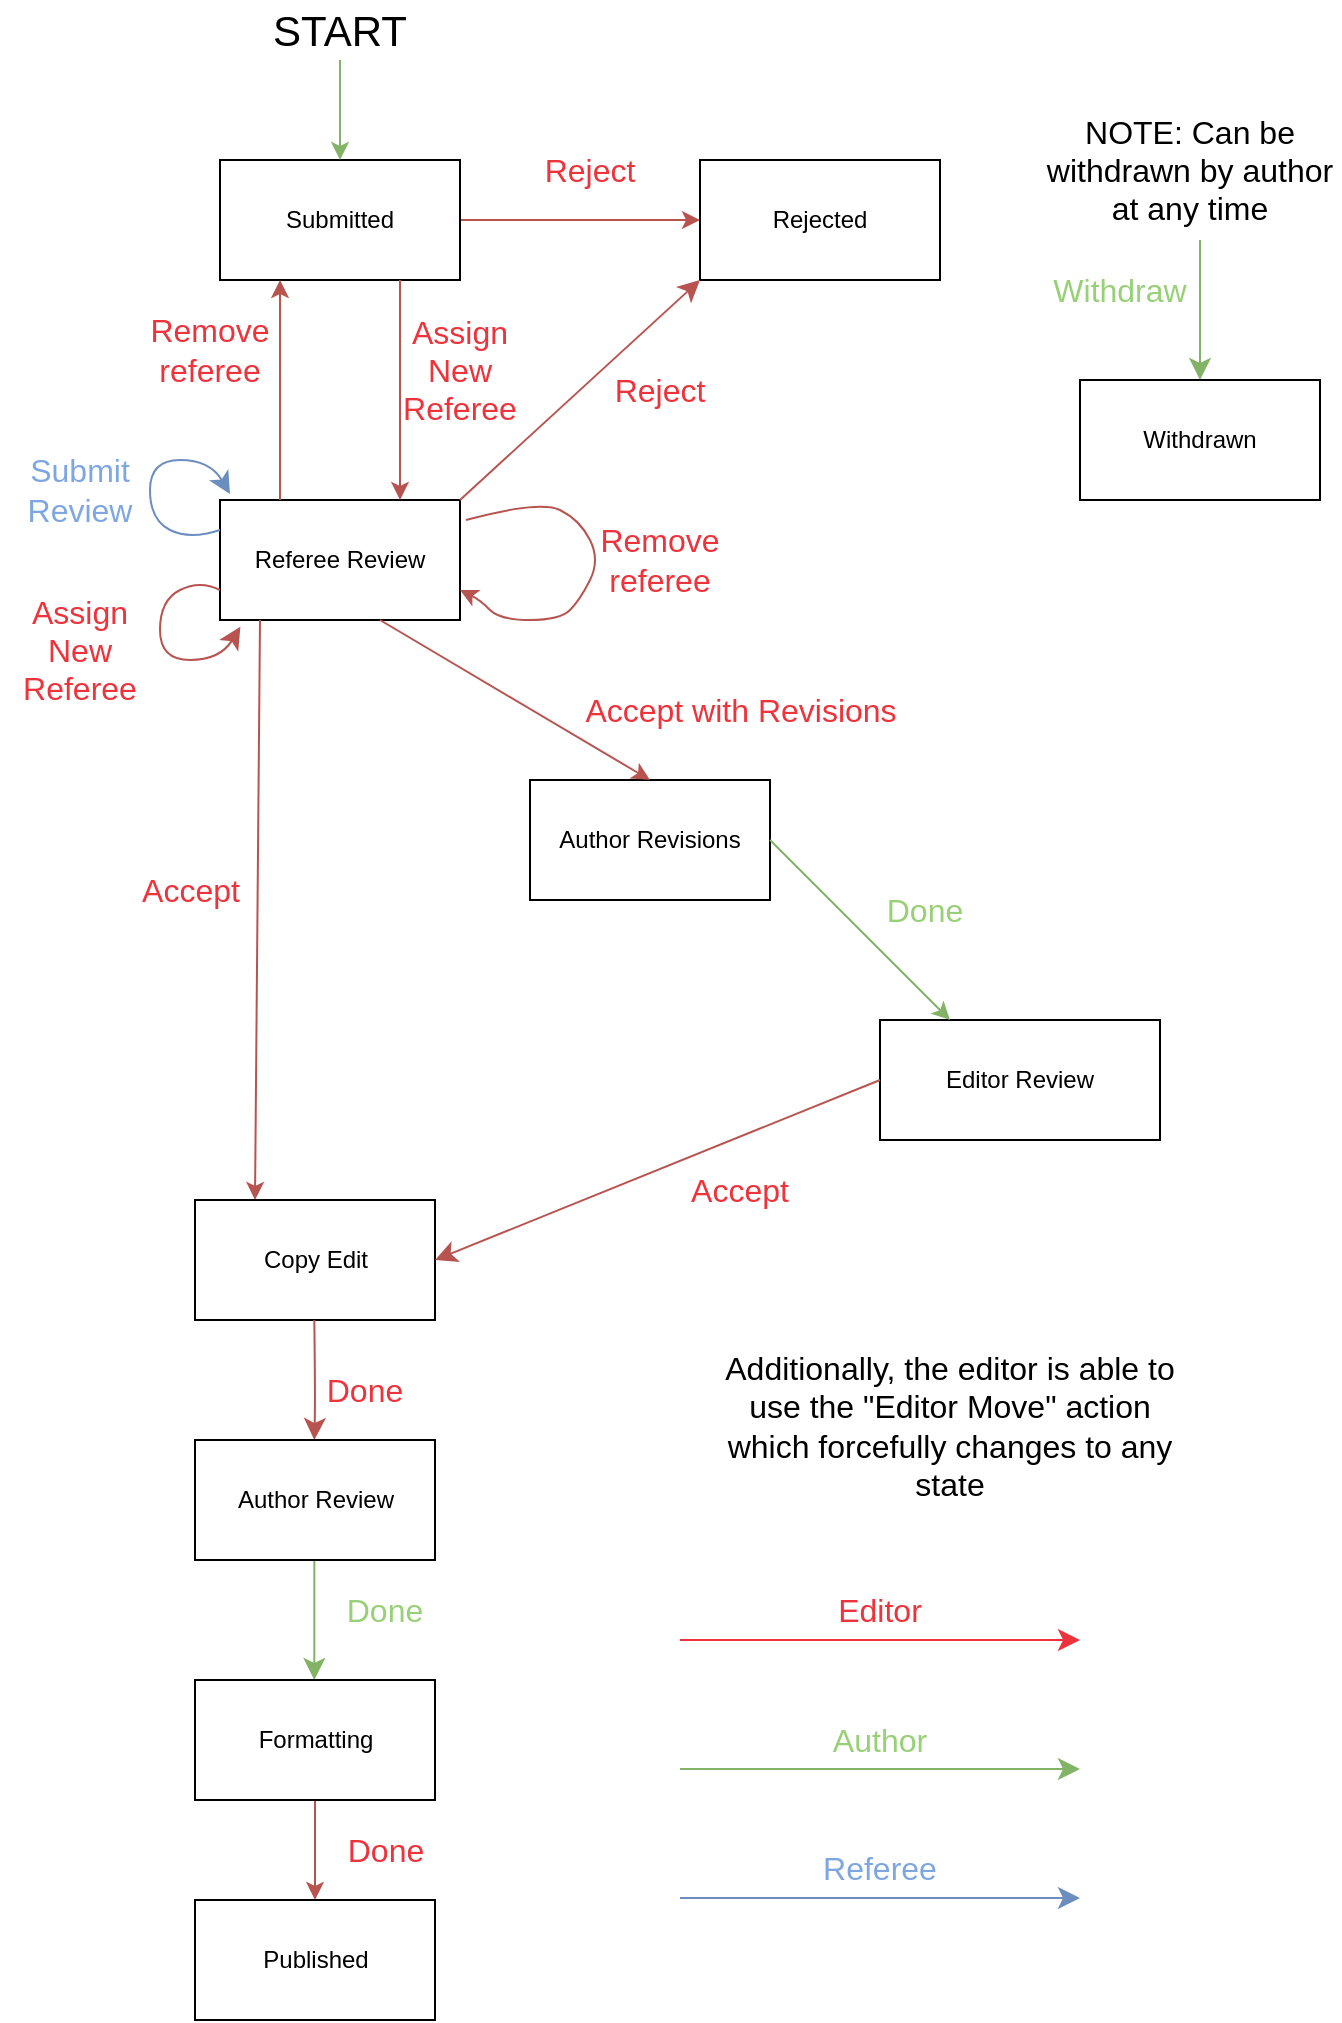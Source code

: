 <mxfile version="24.7.16">
  <diagram id="C5RBs43oDa-KdzZeNtuy" name="Page-1">
    <mxGraphModel dx="2467" dy="1852" grid="1" gridSize="10" guides="1" tooltips="1" connect="1" arrows="1" fold="1" page="0" pageScale="1" pageWidth="827" pageHeight="1169" math="0" shadow="0">
      <root>
        <mxCell id="WIyWlLk6GJQsqaUBKTNV-0" />
        <mxCell id="WIyWlLk6GJQsqaUBKTNV-1" parent="WIyWlLk6GJQsqaUBKTNV-0" />
        <mxCell id="ha09b_qebTmNtz7dc31P-0" value="Referee Review" style="rounded=0;whiteSpace=wrap;html=1;" parent="WIyWlLk6GJQsqaUBKTNV-1" vertex="1">
          <mxGeometry x="-550" y="-190" width="120" height="60" as="geometry" />
        </mxCell>
        <mxCell id="ha09b_qebTmNtz7dc31P-1" value="&lt;div&gt;Author Revisions&lt;/div&gt;" style="rounded=0;whiteSpace=wrap;html=1;" parent="WIyWlLk6GJQsqaUBKTNV-1" vertex="1">
          <mxGeometry x="-395" y="-50" width="120" height="60" as="geometry" />
        </mxCell>
        <mxCell id="ha09b_qebTmNtz7dc31P-2" value="" style="endArrow=classic;html=1;rounded=0;exitX=0.25;exitY=1;exitDx=0;exitDy=0;entryX=0.25;entryY=0;entryDx=0;entryDy=0;fillColor=#f8cecc;strokeColor=#b85450;" parent="WIyWlLk6GJQsqaUBKTNV-1" target="ha09b_qebTmNtz7dc31P-20" edge="1">
          <mxGeometry width="50" height="50" relative="1" as="geometry">
            <mxPoint x="-530" y="-130" as="sourcePoint" />
            <mxPoint x="-520" y="-80" as="targetPoint" />
          </mxGeometry>
        </mxCell>
        <mxCell id="ha09b_qebTmNtz7dc31P-3" value="" style="endArrow=classic;html=1;rounded=0;entryX=0.5;entryY=0;entryDx=0;entryDy=0;exitX=0.75;exitY=1;exitDx=0;exitDy=0;fillColor=#f8cecc;strokeColor=#b85450;" parent="WIyWlLk6GJQsqaUBKTNV-1" target="ha09b_qebTmNtz7dc31P-1" edge="1">
          <mxGeometry width="50" height="50" relative="1" as="geometry">
            <mxPoint x="-470" y="-130" as="sourcePoint" />
            <mxPoint x="-520" y="-80" as="targetPoint" />
          </mxGeometry>
        </mxCell>
        <mxCell id="ha09b_qebTmNtz7dc31P-4" value="Accept with Revisions" style="text;html=1;align=center;verticalAlign=middle;resizable=0;points=[];autosize=1;strokeColor=none;fillColor=none;fontSize=16;fontColor=#ED333B;" parent="WIyWlLk6GJQsqaUBKTNV-1" vertex="1">
          <mxGeometry x="-380" y="-100" width="180" height="30" as="geometry" />
        </mxCell>
        <mxCell id="ha09b_qebTmNtz7dc31P-5" value="&lt;div style=&quot;font-size: 16px;&quot;&gt;Accept&lt;/div&gt;" style="text;html=1;align=center;verticalAlign=middle;resizable=0;points=[];autosize=1;strokeColor=none;fillColor=none;fontSize=16;fontColor=#ED333B;" parent="WIyWlLk6GJQsqaUBKTNV-1" vertex="1">
          <mxGeometry x="-600" y="-10" width="70" height="30" as="geometry" />
        </mxCell>
        <mxCell id="ha09b_qebTmNtz7dc31P-6" value="Editor Review" style="rounded=0;whiteSpace=wrap;html=1;" parent="WIyWlLk6GJQsqaUBKTNV-1" vertex="1">
          <mxGeometry x="-220" y="70" width="140" height="60" as="geometry" />
        </mxCell>
        <mxCell id="ha09b_qebTmNtz7dc31P-7" value="" style="endArrow=classic;html=1;rounded=0;entryX=0.25;entryY=0;entryDx=0;entryDy=0;exitX=1;exitY=0.5;exitDx=0;exitDy=0;fillColor=#d5e8d4;strokeColor=#82b366;" parent="WIyWlLk6GJQsqaUBKTNV-1" source="ha09b_qebTmNtz7dc31P-1" target="ha09b_qebTmNtz7dc31P-6" edge="1">
          <mxGeometry width="50" height="50" relative="1" as="geometry">
            <mxPoint x="-270" y="-30" as="sourcePoint" />
            <mxPoint x="-247.5" y="135" as="targetPoint" />
          </mxGeometry>
        </mxCell>
        <mxCell id="ha09b_qebTmNtz7dc31P-9" value="Assign New Referee" style="text;html=1;align=center;verticalAlign=middle;whiteSpace=wrap;rounded=0;fontSize=16;fontColor=#ED333B;" parent="WIyWlLk6GJQsqaUBKTNV-1" vertex="1">
          <mxGeometry x="-660" y="-130" width="80" height="30" as="geometry" />
        </mxCell>
        <mxCell id="ha09b_qebTmNtz7dc31P-10" style="edgeStyle=orthogonalEdgeStyle;rounded=0;orthogonalLoop=1;jettySize=auto;html=1;entryX=0;entryY=0.5;entryDx=0;entryDy=0;fillColor=#f8cecc;strokeColor=#b85450;" parent="WIyWlLk6GJQsqaUBKTNV-1" source="ha09b_qebTmNtz7dc31P-11" target="ha09b_qebTmNtz7dc31P-12" edge="1">
          <mxGeometry relative="1" as="geometry" />
        </mxCell>
        <mxCell id="ha09b_qebTmNtz7dc31P-11" value="Submitted" style="rounded=0;whiteSpace=wrap;html=1;" parent="WIyWlLk6GJQsqaUBKTNV-1" vertex="1">
          <mxGeometry x="-550" y="-360" width="120" height="60" as="geometry" />
        </mxCell>
        <mxCell id="ha09b_qebTmNtz7dc31P-12" value="Rejected" style="rounded=0;whiteSpace=wrap;html=1;" parent="WIyWlLk6GJQsqaUBKTNV-1" vertex="1">
          <mxGeometry x="-310" y="-360" width="120" height="60" as="geometry" />
        </mxCell>
        <mxCell id="ha09b_qebTmNtz7dc31P-13" value="&lt;div style=&quot;font-size: 16px;&quot;&gt;Reject&lt;/div&gt;" style="text;html=1;align=center;verticalAlign=middle;whiteSpace=wrap;rounded=0;fontSize=16;fontColor=#ED333B;" parent="WIyWlLk6GJQsqaUBKTNV-1" vertex="1">
          <mxGeometry x="-395" y="-370" width="60" height="30" as="geometry" />
        </mxCell>
        <mxCell id="ha09b_qebTmNtz7dc31P-14" value="" style="endArrow=classic;html=1;rounded=0;exitX=0.75;exitY=1;exitDx=0;exitDy=0;entryX=0.75;entryY=0;entryDx=0;entryDy=0;fillColor=#f8cecc;strokeColor=#b85450;" parent="WIyWlLk6GJQsqaUBKTNV-1" target="ha09b_qebTmNtz7dc31P-0" edge="1">
          <mxGeometry width="50" height="50" relative="1" as="geometry">
            <mxPoint x="-459.997" y="-300" as="sourcePoint" />
            <mxPoint x="-490" y="-270" as="targetPoint" />
          </mxGeometry>
        </mxCell>
        <mxCell id="ha09b_qebTmNtz7dc31P-15" value="" style="endArrow=classic;html=1;rounded=0;exitX=0.25;exitY=0;exitDx=0;exitDy=0;entryX=0.25;entryY=1;entryDx=0;entryDy=0;fillColor=#f8cecc;strokeColor=#b85450;" parent="WIyWlLk6GJQsqaUBKTNV-1" source="ha09b_qebTmNtz7dc31P-0" edge="1">
          <mxGeometry width="50" height="50" relative="1" as="geometry">
            <mxPoint x="-540" y="-220" as="sourcePoint" />
            <mxPoint x="-519.997" y="-300" as="targetPoint" />
          </mxGeometry>
        </mxCell>
        <mxCell id="ha09b_qebTmNtz7dc31P-16" value="Assign New Referee" style="text;html=1;align=center;verticalAlign=middle;whiteSpace=wrap;rounded=0;fontSize=16;fontColor=#ED333B;" parent="WIyWlLk6GJQsqaUBKTNV-1" vertex="1">
          <mxGeometry x="-460" y="-270" width="60" height="30" as="geometry" />
        </mxCell>
        <mxCell id="ha09b_qebTmNtz7dc31P-17" value="Remove referee" style="text;html=1;align=center;verticalAlign=middle;whiteSpace=wrap;rounded=0;fontSize=16;fontColor=#ED333B;" parent="WIyWlLk6GJQsqaUBKTNV-1" vertex="1">
          <mxGeometry x="-590" y="-290" width="70" height="50" as="geometry" />
        </mxCell>
        <mxCell id="ha09b_qebTmNtz7dc31P-18" value="&lt;div style=&quot;font-size: 16px;&quot;&gt;Remove referee&lt;/div&gt;" style="text;html=1;align=center;verticalAlign=middle;whiteSpace=wrap;rounded=0;fontSize=16;fontColor=#ED333B;" parent="WIyWlLk6GJQsqaUBKTNV-1" vertex="1">
          <mxGeometry x="-360" y="-175" width="60" height="30" as="geometry" />
        </mxCell>
        <mxCell id="ha09b_qebTmNtz7dc31P-42" style="edgeStyle=none;curved=1;rounded=0;orthogonalLoop=1;jettySize=auto;html=1;exitX=0.5;exitY=1;exitDx=0;exitDy=0;entryX=0.5;entryY=0;entryDx=0;entryDy=0;fontSize=12;startSize=8;endSize=8;fillColor=#d5e8d4;strokeColor=#82b366;" parent="WIyWlLk6GJQsqaUBKTNV-1" edge="1">
          <mxGeometry relative="1" as="geometry">
            <mxPoint x="-502.84" y="340" as="sourcePoint" />
            <mxPoint x="-502.84" y="400.0" as="targetPoint" />
          </mxGeometry>
        </mxCell>
        <mxCell id="ha09b_qebTmNtz7dc31P-20" value="Copy Edit" style="rounded=0;whiteSpace=wrap;html=1;" parent="WIyWlLk6GJQsqaUBKTNV-1" vertex="1">
          <mxGeometry x="-562.5" y="160" width="120" height="60" as="geometry" />
        </mxCell>
        <mxCell id="ha09b_qebTmNtz7dc31P-21" style="edgeStyle=orthogonalEdgeStyle;rounded=0;orthogonalLoop=1;jettySize=auto;html=1;entryX=0.5;entryY=0;entryDx=0;entryDy=0;fillColor=#f8cecc;strokeColor=#b85450;" parent="WIyWlLk6GJQsqaUBKTNV-1" source="ha09b_qebTmNtz7dc31P-22" target="ha09b_qebTmNtz7dc31P-23" edge="1">
          <mxGeometry relative="1" as="geometry" />
        </mxCell>
        <mxCell id="ha09b_qebTmNtz7dc31P-22" value="Formatting" style="rounded=0;whiteSpace=wrap;html=1;" parent="WIyWlLk6GJQsqaUBKTNV-1" vertex="1">
          <mxGeometry x="-562.5" y="400" width="120" height="60" as="geometry" />
        </mxCell>
        <mxCell id="ha09b_qebTmNtz7dc31P-23" value="Published" style="rounded=0;whiteSpace=wrap;html=1;" parent="WIyWlLk6GJQsqaUBKTNV-1" vertex="1">
          <mxGeometry x="-562.5" y="510" width="120" height="60" as="geometry" />
        </mxCell>
        <mxCell id="ha09b_qebTmNtz7dc31P-26" value="Done" style="text;html=1;align=center;verticalAlign=middle;whiteSpace=wrap;rounded=0;fontSize=16;fontColor=#97D077;" parent="WIyWlLk6GJQsqaUBKTNV-1" vertex="1">
          <mxGeometry x="-510" y="350" width="85" height="30" as="geometry" />
        </mxCell>
        <mxCell id="ha09b_qebTmNtz7dc31P-27" value="Done" style="text;html=1;align=center;verticalAlign=middle;whiteSpace=wrap;rounded=0;fontSize=16;fontColor=#ED333B;" parent="WIyWlLk6GJQsqaUBKTNV-1" vertex="1">
          <mxGeometry x="-497.5" y="470" width="60" height="30" as="geometry" />
        </mxCell>
        <mxCell id="ha09b_qebTmNtz7dc31P-28" value="" style="endArrow=classic;html=1;rounded=0;entryX=0.5;entryY=0;entryDx=0;entryDy=0;fontColor=#97D077;fillColor=#d5e8d4;strokeColor=#82b366;" parent="WIyWlLk6GJQsqaUBKTNV-1" target="ha09b_qebTmNtz7dc31P-11" edge="1">
          <mxGeometry width="50" height="50" relative="1" as="geometry">
            <mxPoint x="-490" y="-410" as="sourcePoint" />
            <mxPoint x="-320" y="-280" as="targetPoint" />
          </mxGeometry>
        </mxCell>
        <mxCell id="ha09b_qebTmNtz7dc31P-29" value="&lt;font style=&quot;font-size: 21px;&quot;&gt;START&lt;/font&gt;" style="text;html=1;align=center;verticalAlign=middle;whiteSpace=wrap;rounded=0;" parent="WIyWlLk6GJQsqaUBKTNV-1" vertex="1">
          <mxGeometry x="-520" y="-440" width="60" height="30" as="geometry" />
        </mxCell>
        <mxCell id="ha09b_qebTmNtz7dc31P-30" value="" style="curved=1;endArrow=classic;html=1;rounded=0;exitX=-0.024;exitY=0.16;exitDx=0;exitDy=0;entryX=0;entryY=0.75;entryDx=0;entryDy=0;exitPerimeter=0;fillColor=#f8cecc;strokeColor=#b85450;" parent="WIyWlLk6GJQsqaUBKTNV-1" edge="1">
          <mxGeometry width="50" height="50" relative="1" as="geometry">
            <mxPoint x="-427" y="-180" as="sourcePoint" />
            <mxPoint x="-430" y="-145" as="targetPoint" />
            <Array as="points">
              <mxPoint x="-390" y="-190" />
              <mxPoint x="-370" y="-180" />
              <mxPoint x="-360" y="-160" />
              <mxPoint x="-370" y="-140" />
              <mxPoint x="-380" y="-130" />
              <mxPoint x="-410" y="-130" />
              <mxPoint x="-420" y="-140" />
            </Array>
          </mxGeometry>
        </mxCell>
        <mxCell id="ha09b_qebTmNtz7dc31P-31" value="" style="endArrow=classic;html=1;rounded=0;fontSize=12;startSize=8;endSize=8;curved=1;fillColor=#d5e8d4;strokeColor=#82b366;" parent="WIyWlLk6GJQsqaUBKTNV-1" edge="1">
          <mxGeometry width="50" height="50" relative="1" as="geometry">
            <mxPoint x="-60" y="-320" as="sourcePoint" />
            <mxPoint x="-60" y="-250" as="targetPoint" />
          </mxGeometry>
        </mxCell>
        <mxCell id="ha09b_qebTmNtz7dc31P-32" value="Withdrawn" style="rounded=0;whiteSpace=wrap;html=1;" parent="WIyWlLk6GJQsqaUBKTNV-1" vertex="1">
          <mxGeometry x="-120" y="-250" width="120" height="60" as="geometry" />
        </mxCell>
        <mxCell id="ha09b_qebTmNtz7dc31P-33" value="" style="endArrow=classic;html=1;rounded=0;fontSize=12;startSize=8;endSize=8;curved=1;entryX=0;entryY=1;entryDx=0;entryDy=0;fillColor=#f8cecc;strokeColor=#b85450;" parent="WIyWlLk6GJQsqaUBKTNV-1" target="ha09b_qebTmNtz7dc31P-12" edge="1">
          <mxGeometry width="50" height="50" relative="1" as="geometry">
            <mxPoint x="-430" y="-190" as="sourcePoint" />
            <mxPoint x="-380" y="-240" as="targetPoint" />
          </mxGeometry>
        </mxCell>
        <mxCell id="ha09b_qebTmNtz7dc31P-34" value="Reject" style="text;html=1;align=center;verticalAlign=middle;whiteSpace=wrap;rounded=0;fontSize=16;fontColor=#ED333B;" parent="WIyWlLk6GJQsqaUBKTNV-1" vertex="1">
          <mxGeometry x="-360" y="-260" width="60" height="30" as="geometry" />
        </mxCell>
        <mxCell id="ha09b_qebTmNtz7dc31P-35" value="NOTE: Can be withdrawn by author at any time" style="text;html=1;align=center;verticalAlign=middle;whiteSpace=wrap;rounded=0;fontSize=16;" parent="WIyWlLk6GJQsqaUBKTNV-1" vertex="1">
          <mxGeometry x="-140" y="-370" width="150" height="30" as="geometry" />
        </mxCell>
        <mxCell id="ha09b_qebTmNtz7dc31P-36" value="Withdraw" style="text;html=1;align=center;verticalAlign=middle;whiteSpace=wrap;rounded=0;fontSize=16;fontColor=#97D077;" parent="WIyWlLk6GJQsqaUBKTNV-1" vertex="1">
          <mxGeometry x="-130" y="-310" width="60" height="30" as="geometry" />
        </mxCell>
        <mxCell id="ha09b_qebTmNtz7dc31P-37" value="Done" style="text;html=1;align=center;verticalAlign=middle;whiteSpace=wrap;rounded=0;fontSize=16;fontColor=#97D077;" parent="WIyWlLk6GJQsqaUBKTNV-1" vertex="1">
          <mxGeometry x="-250" width="105" height="30" as="geometry" />
        </mxCell>
        <mxCell id="ha09b_qebTmNtz7dc31P-38" value="" style="endArrow=classic;html=1;rounded=0;fontSize=12;startSize=8;endSize=8;curved=1;exitX=0;exitY=0.5;exitDx=0;exitDy=0;entryX=1;entryY=0.5;entryDx=0;entryDy=0;fillColor=#f8cecc;strokeColor=#b85450;" parent="WIyWlLk6GJQsqaUBKTNV-1" source="ha09b_qebTmNtz7dc31P-6" target="ha09b_qebTmNtz7dc31P-20" edge="1">
          <mxGeometry width="50" height="50" relative="1" as="geometry">
            <mxPoint x="-220" y="190" as="sourcePoint" />
            <mxPoint x="-60" y="170" as="targetPoint" />
          </mxGeometry>
        </mxCell>
        <mxCell id="ha09b_qebTmNtz7dc31P-39" value="&lt;div&gt;Accept&lt;/div&gt;" style="text;html=1;align=center;verticalAlign=middle;whiteSpace=wrap;rounded=0;fontSize=16;fontColor=#ED333B;" parent="WIyWlLk6GJQsqaUBKTNV-1" vertex="1">
          <mxGeometry x="-320" y="140" width="60" height="30" as="geometry" />
        </mxCell>
        <mxCell id="ha09b_qebTmNtz7dc31P-43" style="edgeStyle=none;curved=1;rounded=0;orthogonalLoop=1;jettySize=auto;html=1;exitX=0.5;exitY=1;exitDx=0;exitDy=0;entryX=0.5;entryY=0;entryDx=0;entryDy=0;fontSize=12;startSize=8;endSize=8;fillColor=#f8cecc;strokeColor=#b85450;" parent="WIyWlLk6GJQsqaUBKTNV-1" edge="1">
          <mxGeometry relative="1" as="geometry">
            <mxPoint x="-502.84" y="220.0" as="sourcePoint" />
            <mxPoint x="-502.84" y="280.0" as="targetPoint" />
            <Array as="points">
              <mxPoint x="-502.34" y="260" />
            </Array>
          </mxGeometry>
        </mxCell>
        <mxCell id="ha09b_qebTmNtz7dc31P-41" value="Author Review" style="rounded=0;whiteSpace=wrap;html=1;" parent="WIyWlLk6GJQsqaUBKTNV-1" vertex="1">
          <mxGeometry x="-562.5" y="280" width="120" height="60" as="geometry" />
        </mxCell>
        <mxCell id="ha09b_qebTmNtz7dc31P-44" value="Done" style="text;html=1;align=center;verticalAlign=middle;whiteSpace=wrap;rounded=0;fontSize=16;fontColor=#ED333B;" parent="WIyWlLk6GJQsqaUBKTNV-1" vertex="1">
          <mxGeometry x="-520" y="240" width="85" height="30" as="geometry" />
        </mxCell>
        <mxCell id="ha09b_qebTmNtz7dc31P-45" style="edgeStyle=none;curved=1;rounded=0;orthogonalLoop=1;jettySize=auto;html=1;exitX=0.5;exitY=1;exitDx=0;exitDy=0;fontSize=12;startSize=8;endSize=8;" parent="WIyWlLk6GJQsqaUBKTNV-1" source="ha09b_qebTmNtz7dc31P-44" target="ha09b_qebTmNtz7dc31P-44" edge="1">
          <mxGeometry relative="1" as="geometry" />
        </mxCell>
        <mxCell id="ha09b_qebTmNtz7dc31P-46" value="Additionally, the editor is able to use the &quot;Editor Move&quot; action which forcefully changes to any state" style="text;html=1;align=center;verticalAlign=middle;whiteSpace=wrap;rounded=0;fontSize=16;" parent="WIyWlLk6GJQsqaUBKTNV-1" vertex="1">
          <mxGeometry x="-300" y="220" width="230" height="105" as="geometry" />
        </mxCell>
        <mxCell id="e3Gr9QY8buaAAwxs419z-1" value="" style="curved=1;endArrow=classic;html=1;rounded=0;fontSize=12;startSize=8;endSize=8;exitX=0;exitY=0.75;exitDx=0;exitDy=0;entryX=0.085;entryY=1.056;entryDx=0;entryDy=0;entryPerimeter=0;fillColor=#f8cecc;strokeColor=#b85450;" edge="1" parent="WIyWlLk6GJQsqaUBKTNV-1" source="ha09b_qebTmNtz7dc31P-0" target="ha09b_qebTmNtz7dc31P-0">
          <mxGeometry width="50" height="50" relative="1" as="geometry">
            <mxPoint x="-620" y="-120" as="sourcePoint" />
            <mxPoint x="-620" y="-80" as="targetPoint" />
            <Array as="points">
              <mxPoint x="-560" y="-150" />
              <mxPoint x="-580" y="-140" />
              <mxPoint x="-580" y="-110" />
              <mxPoint x="-550" y="-110" />
            </Array>
          </mxGeometry>
        </mxCell>
        <mxCell id="e3Gr9QY8buaAAwxs419z-2" value="" style="curved=1;endArrow=classic;html=1;rounded=0;fontSize=12;startSize=8;endSize=8;exitX=0;exitY=0.25;exitDx=0;exitDy=0;entryX=0.085;entryY=1.056;entryDx=0;entryDy=0;entryPerimeter=0;fontColor=#7EA6E0;fillColor=#dae8fc;strokeColor=#6c8ebf;" edge="1" parent="WIyWlLk6GJQsqaUBKTNV-1" source="ha09b_qebTmNtz7dc31P-0">
          <mxGeometry width="50" height="50" relative="1" as="geometry">
            <mxPoint x="-556" y="-181" as="sourcePoint" />
            <mxPoint x="-545" y="-193" as="targetPoint" />
            <Array as="points">
              <mxPoint x="-565" y="-170" />
              <mxPoint x="-585" y="-180" />
              <mxPoint x="-585" y="-210" />
              <mxPoint x="-555" y="-210" />
            </Array>
          </mxGeometry>
        </mxCell>
        <mxCell id="e3Gr9QY8buaAAwxs419z-4" value="Submit Review" style="text;html=1;align=center;verticalAlign=middle;whiteSpace=wrap;rounded=0;fontSize=16;fontColor=#7EA6E0;" vertex="1" parent="WIyWlLk6GJQsqaUBKTNV-1">
          <mxGeometry x="-650" y="-210" width="60" height="30" as="geometry" />
        </mxCell>
        <mxCell id="e3Gr9QY8buaAAwxs419z-5" value="" style="endArrow=classic;html=1;rounded=0;fontSize=12;startSize=8;endSize=8;curved=1;fontColor=#ED333B;labelBackgroundColor=default;strokeColor=#ED333B;" edge="1" parent="WIyWlLk6GJQsqaUBKTNV-1">
          <mxGeometry width="50" height="50" relative="1" as="geometry">
            <mxPoint x="-320" y="380" as="sourcePoint" />
            <mxPoint x="-120" y="380" as="targetPoint" />
          </mxGeometry>
        </mxCell>
        <mxCell id="e3Gr9QY8buaAAwxs419z-7" value="Editor" style="text;html=1;align=center;verticalAlign=middle;whiteSpace=wrap;rounded=0;fontSize=16;fontColor=#ED333B;" vertex="1" parent="WIyWlLk6GJQsqaUBKTNV-1">
          <mxGeometry x="-250" y="350" width="60" height="30" as="geometry" />
        </mxCell>
        <mxCell id="e3Gr9QY8buaAAwxs419z-9" value="" style="endArrow=classic;html=1;rounded=0;fontSize=12;startSize=8;endSize=8;curved=1;fillColor=#d5e8d4;strokeColor=#82b366;" edge="1" parent="WIyWlLk6GJQsqaUBKTNV-1">
          <mxGeometry width="50" height="50" relative="1" as="geometry">
            <mxPoint x="-320" y="444.5" as="sourcePoint" />
            <mxPoint x="-120" y="444.5" as="targetPoint" />
          </mxGeometry>
        </mxCell>
        <mxCell id="e3Gr9QY8buaAAwxs419z-10" value="Author" style="text;html=1;align=center;verticalAlign=middle;whiteSpace=wrap;rounded=0;fontSize=16;fontColor=#97D077;" vertex="1" parent="WIyWlLk6GJQsqaUBKTNV-1">
          <mxGeometry x="-250" y="414.5" width="60" height="30" as="geometry" />
        </mxCell>
        <mxCell id="e3Gr9QY8buaAAwxs419z-13" value="" style="endArrow=classic;html=1;rounded=0;fontSize=12;startSize=8;endSize=8;curved=1;fillColor=#dae8fc;strokeColor=#6c8ebf;" edge="1" parent="WIyWlLk6GJQsqaUBKTNV-1">
          <mxGeometry width="50" height="50" relative="1" as="geometry">
            <mxPoint x="-320" y="509" as="sourcePoint" />
            <mxPoint x="-120" y="509" as="targetPoint" />
          </mxGeometry>
        </mxCell>
        <mxCell id="e3Gr9QY8buaAAwxs419z-14" value="Referee" style="text;html=1;align=center;verticalAlign=middle;whiteSpace=wrap;rounded=0;fontSize=16;fontColor=#7EA6E0;" vertex="1" parent="WIyWlLk6GJQsqaUBKTNV-1">
          <mxGeometry x="-250" y="479" width="60" height="30" as="geometry" />
        </mxCell>
      </root>
    </mxGraphModel>
  </diagram>
</mxfile>
